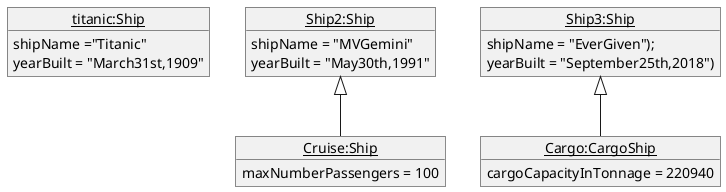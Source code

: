 @startuml
'https://plantuml.com/object-diagram

object "<u>titanic:Ship</u>" as ts{
    shipName ="Titanic"
    yearBuilt = "March31st,1909"
}
object "<u>Ship2:Ship</u>" as s2{
    shipName = "MVGemini"
    yearBuilt = "May30th,1991"
}
object "<u>Cruise:Ship</u>" as cruise{
    maxNumberPassengers = 100
}
object "<u>Ship3:Ship</u>" as s3{
    shipName = "EverGiven");
    yearBuilt = "September25th,2018")
}
object "<u>Cargo:CargoShip</u>" as cargo{
    cargoCapacityInTonnage = 220940
}

s2 <|-- cruise
s3 <|-- cargo
@enduml
